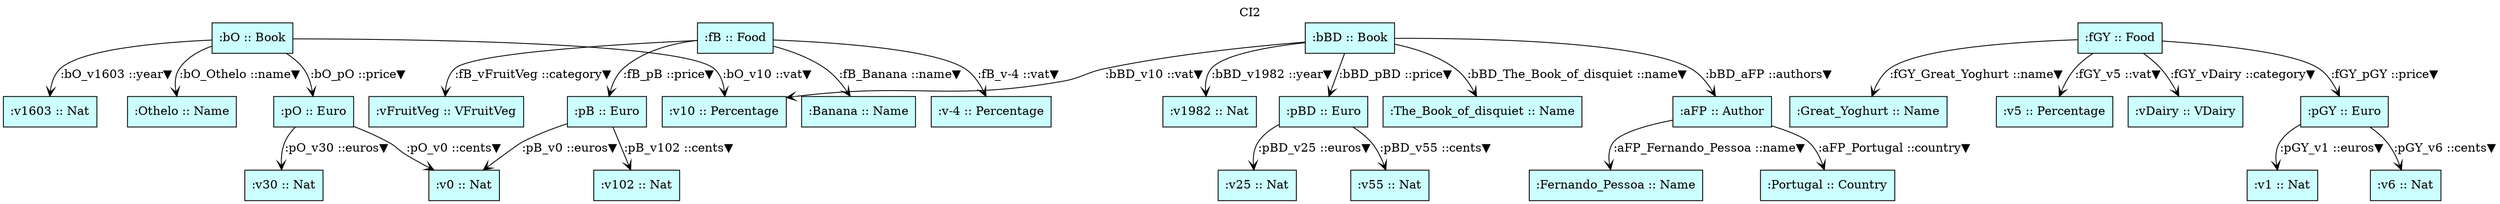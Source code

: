 digraph {graph[label=CI2,labelloc=tl,labelfontsize=12];
"bO"[shape=box,fillcolor="#CCFFFF",style = filled,label=":bO :: Book"];
"Othelo"[shape=box,fillcolor="#CCFFFF",style = filled,label=":Othelo :: Name"];
"pO"[shape=box,fillcolor="#CCFFFF",style = filled,label=":pO :: Euro"];
"v30"[shape=box,fillcolor="#CCFFFF",style = filled,label=":v30 :: Nat"];
"v0"[shape=box,fillcolor="#CCFFFF",style = filled,label=":v0 :: Nat"];
"v1603"[shape=box,fillcolor="#CCFFFF",style = filled,label=":v1603 :: Nat"];
"v10"[shape=box,fillcolor="#CCFFFF",style = filled,label=":v10 :: Percentage"];
"bBD"[shape=box,fillcolor="#CCFFFF",style = filled,label=":bBD :: Book"];
"The_Book_of_disquiet"[shape=box,fillcolor="#CCFFFF",style = filled,label=":The_Book_of_disquiet :: Name"];
"aFP"[shape=box,fillcolor="#CCFFFF",style = filled,label=":aFP :: Author"];
"Fernando_Pessoa"[shape=box,fillcolor="#CCFFFF",style = filled,label=":Fernando_Pessoa :: Name"];
"Portugal"[shape=box,fillcolor="#CCFFFF",style = filled,label=":Portugal :: Country"];
"v1982"[shape=box,fillcolor="#CCFFFF",style = filled,label=":v1982 :: Nat"];
"pBD"[shape=box,fillcolor="#CCFFFF",style = filled,label=":pBD :: Euro"];
"v25"[shape=box,fillcolor="#CCFFFF",style = filled,label=":v25 :: Nat"];
"v55"[shape=box,fillcolor="#CCFFFF",style = filled,label=":v55 :: Nat"];
"fB"[shape=box,fillcolor="#CCFFFF",style = filled,label=":fB :: Food"];
"Banana"[shape=box,fillcolor="#CCFFFF",style = filled,label=":Banana :: Name"];
"v-4"[shape=box,fillcolor="#CCFFFF",style = filled,label=":v-4 :: Percentage"];
"vFruitVeg"[shape=box,fillcolor="#CCFFFF",style = filled,label=":vFruitVeg :: VFruitVeg"];
"pB"[shape=box,fillcolor="#CCFFFF",style = filled,label=":pB :: Euro"];
"v102"[shape=box,fillcolor="#CCFFFF",style = filled,label=":v102 :: Nat"];
"fGY"[shape=box,fillcolor="#CCFFFF",style = filled,label=":fGY :: Food"];
"Great_Yoghurt"[shape=box,fillcolor="#CCFFFF",style = filled,label=":Great_Yoghurt :: Name"];
"v5"[shape=box,fillcolor="#CCFFFF",style = filled,label=":v5 :: Percentage"];
"vDairy"[shape=box,fillcolor="#CCFFFF",style = filled,label=":vDairy :: VDairy"];
"pGY"[shape=box,fillcolor="#CCFFFF",style = filled,label=":pGY :: Euro"];
"v1"[shape=box,fillcolor="#CCFFFF",style = filled,label=":v1 :: Nat"];
"v6"[shape=box,fillcolor="#CCFFFF",style = filled,label=":v6 :: Nat"];

"bO"->"Othelo"[label=":bO_Othelo ::name▼",arrowhead=vee];
"pO"->"v30"[label=":pO_v30 ::euros▼",arrowhead=vee];
"pO"->"v0"[label=":pO_v0 ::cents▼",arrowhead=vee];
"bO"->"pO"[label=":bO_pO ::price▼",arrowhead=vee];
"bO"->"v1603"[label=":bO_v1603 ::year▼",arrowhead=vee];
"bO"->"v10"[label=":bO_v10 ::vat▼",arrowhead=vee];
"bBD"->"v10"[label=":bBD_v10 ::vat▼",arrowhead=vee];
"bBD"->"The_Book_of_disquiet"[label=":bBD_The_Book_of_disquiet ::name▼",arrowhead=vee];
"bBD"->"aFP"[label=":bBD_aFP ::authors▼",arrowhead=vee];
"aFP"->"Fernando_Pessoa"[label=":aFP_Fernando_Pessoa ::name▼",arrowhead=vee];
"aFP"->"Portugal"[label=":aFP_Portugal ::country▼",arrowhead=vee];
"bBD"->"v1982"[label=":bBD_v1982 ::year▼",arrowhead=vee];
"pBD"->"v25"[label=":pBD_v25 ::euros▼",arrowhead=vee];
"pBD"->"v55"[label=":pBD_v55 ::cents▼",arrowhead=vee];
"bBD"->"pBD"[label=":bBD_pBD ::price▼",arrowhead=vee];
"fB"->"Banana"[label=":fB_Banana ::name▼",arrowhead=vee];
"fB"->"v-4"[label=":fB_v-4 ::vat▼",arrowhead=vee];
"fB"->"vFruitVeg"[label=":fB_vFruitVeg ::category▼",arrowhead=vee];
"pB"->"v0"[label=":pB_v0 ::euros▼",arrowhead=vee];
"pB"->"v102"[label=":pB_v102 ::cents▼",arrowhead=vee];
"fB"->"pB"[label=":fB_pB ::price▼",arrowhead=vee];
"fGY"->"Great_Yoghurt"[label=":fGY_Great_Yoghurt ::name▼",arrowhead=vee];
"fGY"->"v5"[label=":fGY_v5 ::vat▼",arrowhead=vee];
"fGY"->"vDairy"[label=":fGY_vDairy ::category▼",arrowhead=vee];
"pGY"->"v1"[label=":pGY_v1 ::euros▼",arrowhead=vee];
"pGY"->"v6"[label=":pGY_v6 ::cents▼",arrowhead=vee];
"fGY"->"pGY"[label=":fGY_pGY ::price▼",arrowhead=vee];
}